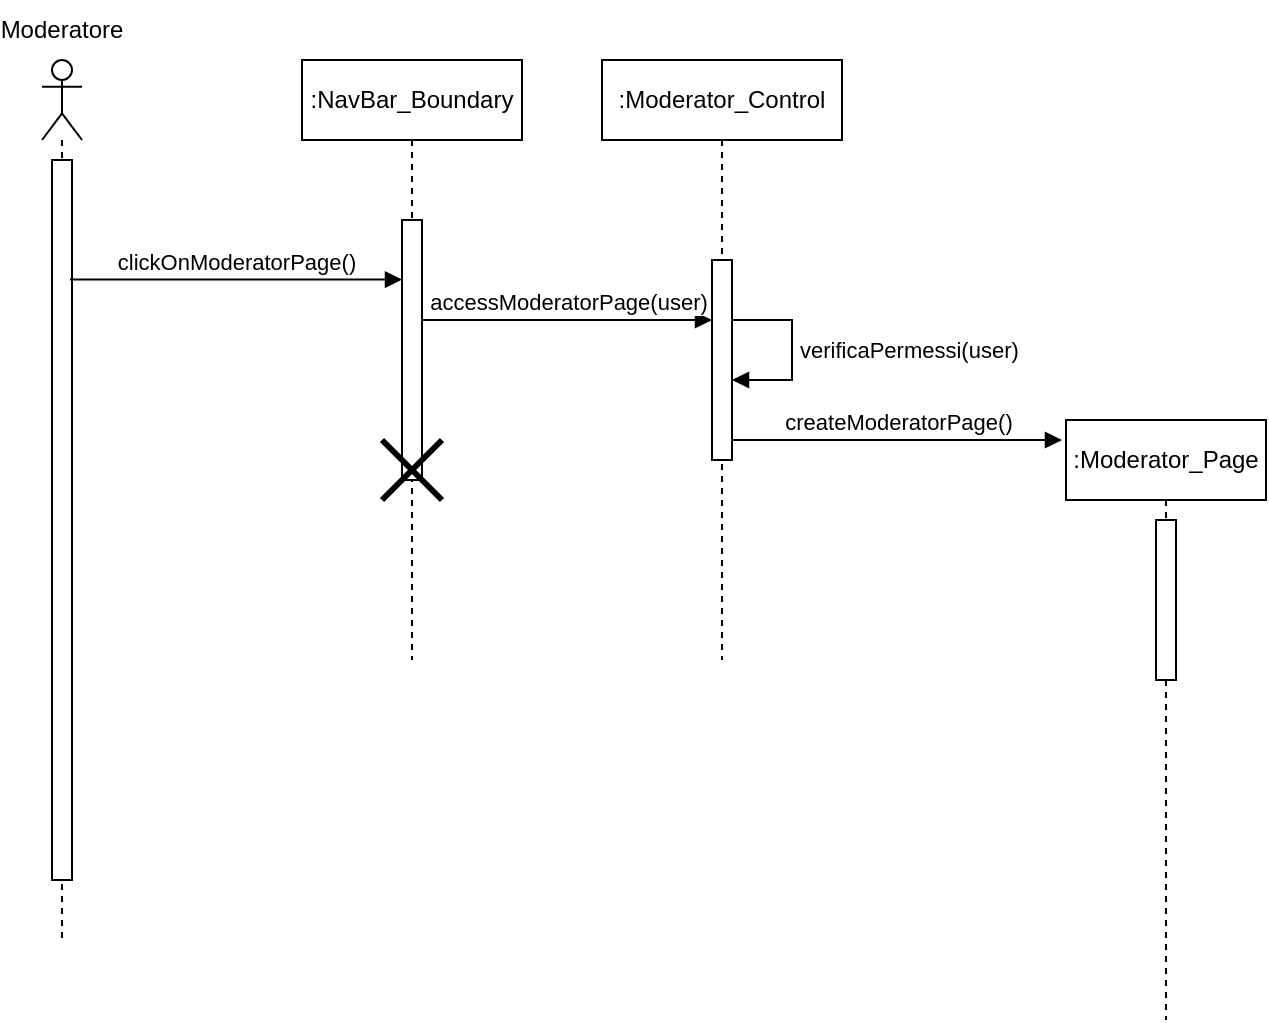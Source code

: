 <mxfile version="26.0.2">
  <diagram name="Page-1" id="zOEEpCLVx3BSE4MT3N1Z">
    <mxGraphModel dx="941" dy="744" grid="1" gridSize="10" guides="1" tooltips="1" connect="1" arrows="1" fold="1" page="1" pageScale="1" pageWidth="827" pageHeight="1169" math="0" shadow="0">
      <root>
        <mxCell id="0" />
        <mxCell id="1" parent="0" />
        <mxCell id="_eB5BenDUcCew26t4jTj-180" value="" style="shape=umlLifeline;perimeter=lifelinePerimeter;whiteSpace=wrap;html=1;container=1;dropTarget=0;collapsible=0;recursiveResize=0;outlineConnect=0;portConstraint=eastwest;newEdgeStyle={&quot;curved&quot;:0,&quot;rounded&quot;:0};participant=umlActor;" vertex="1" parent="1">
          <mxGeometry x="50" y="130" width="20" height="440" as="geometry" />
        </mxCell>
        <mxCell id="_eB5BenDUcCew26t4jTj-181" value="" style="html=1;points=[[0,0,0,0,5],[0,1,0,0,-5],[1,0,0,0,5],[1,1,0,0,-5]];perimeter=orthogonalPerimeter;outlineConnect=0;targetShapes=umlLifeline;portConstraint=eastwest;newEdgeStyle={&quot;curved&quot;:0,&quot;rounded&quot;:0};" vertex="1" parent="_eB5BenDUcCew26t4jTj-180">
          <mxGeometry x="5" y="50" width="10" height="360" as="geometry" />
        </mxCell>
        <mxCell id="_eB5BenDUcCew26t4jTj-182" value="Moderatore" style="text;html=1;align=center;verticalAlign=middle;whiteSpace=wrap;rounded=0;" vertex="1" parent="1">
          <mxGeometry x="30" y="100" width="60" height="30" as="geometry" />
        </mxCell>
        <mxCell id="_eB5BenDUcCew26t4jTj-202" value="clickOnModeratorPage()" style="html=1;verticalAlign=bottom;endArrow=block;curved=0;rounded=0;exitX=0.8;exitY=0.166;exitDx=0;exitDy=0;exitPerimeter=0;" edge="1" parent="1" target="_eB5BenDUcCew26t4jTj-204">
          <mxGeometry width="80" relative="1" as="geometry">
            <mxPoint x="64" y="239.76" as="sourcePoint" />
            <mxPoint x="220" y="240" as="targetPoint" />
          </mxGeometry>
        </mxCell>
        <mxCell id="_eB5BenDUcCew26t4jTj-203" value=":NavBar_Boundary" style="shape=umlLifeline;perimeter=lifelinePerimeter;whiteSpace=wrap;html=1;container=1;dropTarget=0;collapsible=0;recursiveResize=0;outlineConnect=0;portConstraint=eastwest;newEdgeStyle={&quot;curved&quot;:0,&quot;rounded&quot;:0};" vertex="1" parent="1">
          <mxGeometry x="180" y="130" width="110" height="300" as="geometry" />
        </mxCell>
        <mxCell id="_eB5BenDUcCew26t4jTj-204" value="" style="html=1;points=[[0,0,0,0,5],[0,1,0,0,-5],[1,0,0,0,5],[1,1,0,0,-5]];perimeter=orthogonalPerimeter;outlineConnect=0;targetShapes=umlLifeline;portConstraint=eastwest;newEdgeStyle={&quot;curved&quot;:0,&quot;rounded&quot;:0};" vertex="1" parent="_eB5BenDUcCew26t4jTj-203">
          <mxGeometry x="50" y="80" width="10" height="130" as="geometry" />
        </mxCell>
        <mxCell id="_eB5BenDUcCew26t4jTj-220" value="" style="shape=umlDestroy;whiteSpace=wrap;html=1;strokeWidth=3;targetShapes=umlLifeline;" vertex="1" parent="_eB5BenDUcCew26t4jTj-203">
          <mxGeometry x="40" y="190" width="30" height="30" as="geometry" />
        </mxCell>
        <mxCell id="_eB5BenDUcCew26t4jTj-205" value="accessModeratorPage(user)" style="html=1;verticalAlign=bottom;endArrow=block;curved=0;rounded=0;" edge="1" parent="1" target="_eB5BenDUcCew26t4jTj-207">
          <mxGeometry width="80" relative="1" as="geometry">
            <mxPoint x="240" y="260" as="sourcePoint" />
            <mxPoint x="380" y="260" as="targetPoint" />
          </mxGeometry>
        </mxCell>
        <mxCell id="_eB5BenDUcCew26t4jTj-206" value=":Moderator_Control" style="shape=umlLifeline;perimeter=lifelinePerimeter;whiteSpace=wrap;html=1;container=1;dropTarget=0;collapsible=0;recursiveResize=0;outlineConnect=0;portConstraint=eastwest;newEdgeStyle={&quot;curved&quot;:0,&quot;rounded&quot;:0};" vertex="1" parent="1">
          <mxGeometry x="330" y="130" width="120" height="300" as="geometry" />
        </mxCell>
        <mxCell id="_eB5BenDUcCew26t4jTj-207" value="" style="html=1;points=[[0,0,0,0,5],[0,1,0,0,-5],[1,0,0,0,5],[1,1,0,0,-5]];perimeter=orthogonalPerimeter;outlineConnect=0;targetShapes=umlLifeline;portConstraint=eastwest;newEdgeStyle={&quot;curved&quot;:0,&quot;rounded&quot;:0};" vertex="1" parent="_eB5BenDUcCew26t4jTj-206">
          <mxGeometry x="55" y="100" width="10" height="100" as="geometry" />
        </mxCell>
        <mxCell id="_eB5BenDUcCew26t4jTj-213" value="verificaPermessi(user)" style="html=1;align=left;spacingLeft=2;endArrow=block;rounded=0;edgeStyle=orthogonalEdgeStyle;curved=0;rounded=0;" edge="1" target="_eB5BenDUcCew26t4jTj-207" parent="_eB5BenDUcCew26t4jTj-206">
          <mxGeometry relative="1" as="geometry">
            <mxPoint x="65" y="130" as="sourcePoint" />
            <Array as="points">
              <mxPoint x="95" y="130" />
              <mxPoint x="95" y="160" />
            </Array>
            <mxPoint x="70" y="160" as="targetPoint" />
          </mxGeometry>
        </mxCell>
        <mxCell id="_eB5BenDUcCew26t4jTj-216" value="createModeratorPage()" style="html=1;verticalAlign=bottom;endArrow=block;curved=0;rounded=0;" edge="1" parent="1" source="_eB5BenDUcCew26t4jTj-207">
          <mxGeometry width="80" relative="1" as="geometry">
            <mxPoint x="400" y="320" as="sourcePoint" />
            <mxPoint x="560" y="320" as="targetPoint" />
          </mxGeometry>
        </mxCell>
        <mxCell id="_eB5BenDUcCew26t4jTj-218" value=":Moderator_Page" style="shape=umlLifeline;perimeter=lifelinePerimeter;whiteSpace=wrap;html=1;container=1;dropTarget=0;collapsible=0;recursiveResize=0;outlineConnect=0;portConstraint=eastwest;newEdgeStyle={&quot;curved&quot;:0,&quot;rounded&quot;:0};" vertex="1" parent="1">
          <mxGeometry x="562" y="310" width="100" height="300" as="geometry" />
        </mxCell>
        <mxCell id="_eB5BenDUcCew26t4jTj-219" value="" style="html=1;points=[[0,0,0,0,5],[0,1,0,0,-5],[1,0,0,0,5],[1,1,0,0,-5]];perimeter=orthogonalPerimeter;outlineConnect=0;targetShapes=umlLifeline;portConstraint=eastwest;newEdgeStyle={&quot;curved&quot;:0,&quot;rounded&quot;:0};" vertex="1" parent="_eB5BenDUcCew26t4jTj-218">
          <mxGeometry x="45" y="50" width="10" height="80" as="geometry" />
        </mxCell>
      </root>
    </mxGraphModel>
  </diagram>
</mxfile>
